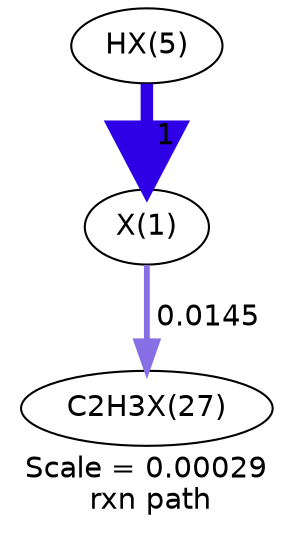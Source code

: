 digraph reaction_paths {
center=1;
s37 -> s36[fontname="Helvetica", style="setlinewidth(6)", arrowsize=3, color="0.7, 1.5, 0.9"
, label=" 1"];
s36 -> s38[fontname="Helvetica", style="setlinewidth(2.8)", arrowsize=1.4, color="0.7, 0.514, 0.9"
, label=" 0.0145"];
s36 [ fontname="Helvetica", label="X(1)"];
s37 [ fontname="Helvetica", label="HX(5)"];
s38 [ fontname="Helvetica", label="C2H3X(27)"];
 label = "Scale = 0.00029\l rxn path";
 fontname = "Helvetica";
}
